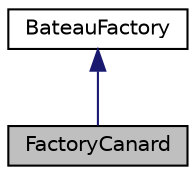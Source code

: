 digraph "FactoryCanard"
{
  edge [fontname="Helvetica",fontsize="10",labelfontname="Helvetica",labelfontsize="10"];
  node [fontname="Helvetica",fontsize="10",shape=record];
  Node1 [label="FactoryCanard",height=0.2,width=0.4,color="black", fillcolor="grey75", style="filled", fontcolor="black"];
  Node2 -> Node1 [dir="back",color="midnightblue",fontsize="10",style="solid"];
  Node2 [label="BateauFactory",height=0.2,width=0.4,color="black", fillcolor="white", style="filled",URL="$class_bateau_factory.html",tooltip="classe representant un \"Chantier Naval\" "];
}
